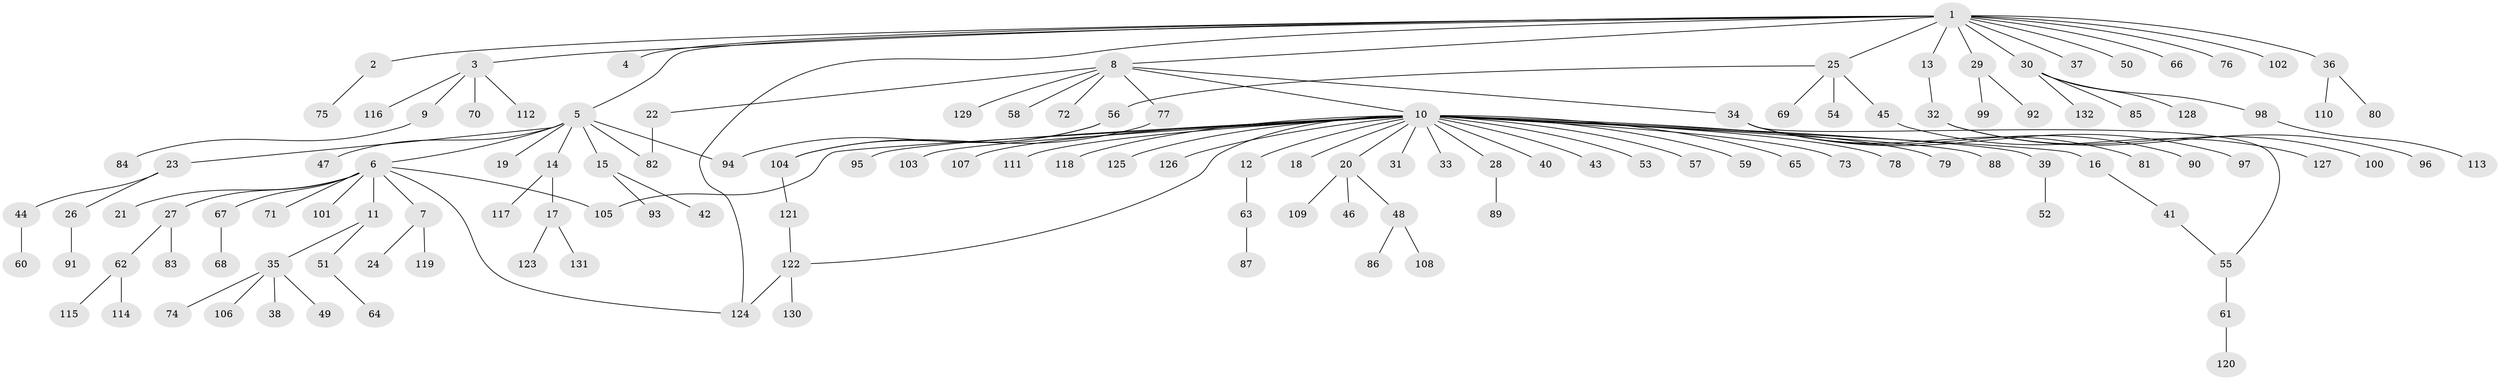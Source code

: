 // Generated by graph-tools (version 1.1) at 2025/35/03/09/25 02:35:25]
// undirected, 132 vertices, 139 edges
graph export_dot {
graph [start="1"]
  node [color=gray90,style=filled];
  1;
  2;
  3;
  4;
  5;
  6;
  7;
  8;
  9;
  10;
  11;
  12;
  13;
  14;
  15;
  16;
  17;
  18;
  19;
  20;
  21;
  22;
  23;
  24;
  25;
  26;
  27;
  28;
  29;
  30;
  31;
  32;
  33;
  34;
  35;
  36;
  37;
  38;
  39;
  40;
  41;
  42;
  43;
  44;
  45;
  46;
  47;
  48;
  49;
  50;
  51;
  52;
  53;
  54;
  55;
  56;
  57;
  58;
  59;
  60;
  61;
  62;
  63;
  64;
  65;
  66;
  67;
  68;
  69;
  70;
  71;
  72;
  73;
  74;
  75;
  76;
  77;
  78;
  79;
  80;
  81;
  82;
  83;
  84;
  85;
  86;
  87;
  88;
  89;
  90;
  91;
  92;
  93;
  94;
  95;
  96;
  97;
  98;
  99;
  100;
  101;
  102;
  103;
  104;
  105;
  106;
  107;
  108;
  109;
  110;
  111;
  112;
  113;
  114;
  115;
  116;
  117;
  118;
  119;
  120;
  121;
  122;
  123;
  124;
  125;
  126;
  127;
  128;
  129;
  130;
  131;
  132;
  1 -- 2;
  1 -- 3;
  1 -- 4;
  1 -- 5;
  1 -- 8;
  1 -- 13;
  1 -- 25;
  1 -- 29;
  1 -- 30;
  1 -- 36;
  1 -- 37;
  1 -- 50;
  1 -- 66;
  1 -- 76;
  1 -- 102;
  1 -- 124;
  2 -- 75;
  3 -- 9;
  3 -- 70;
  3 -- 112;
  3 -- 116;
  5 -- 6;
  5 -- 14;
  5 -- 15;
  5 -- 19;
  5 -- 23;
  5 -- 47;
  5 -- 82;
  5 -- 94;
  6 -- 7;
  6 -- 11;
  6 -- 21;
  6 -- 27;
  6 -- 67;
  6 -- 71;
  6 -- 101;
  6 -- 105;
  6 -- 124;
  7 -- 24;
  7 -- 119;
  8 -- 10;
  8 -- 22;
  8 -- 34;
  8 -- 58;
  8 -- 72;
  8 -- 77;
  8 -- 129;
  9 -- 84;
  10 -- 12;
  10 -- 16;
  10 -- 18;
  10 -- 20;
  10 -- 28;
  10 -- 31;
  10 -- 33;
  10 -- 39;
  10 -- 40;
  10 -- 43;
  10 -- 53;
  10 -- 57;
  10 -- 59;
  10 -- 65;
  10 -- 73;
  10 -- 78;
  10 -- 79;
  10 -- 88;
  10 -- 95;
  10 -- 103;
  10 -- 105;
  10 -- 107;
  10 -- 111;
  10 -- 118;
  10 -- 122;
  10 -- 125;
  10 -- 126;
  11 -- 35;
  11 -- 51;
  12 -- 63;
  13 -- 32;
  14 -- 17;
  14 -- 117;
  15 -- 42;
  15 -- 93;
  16 -- 41;
  17 -- 123;
  17 -- 131;
  20 -- 46;
  20 -- 48;
  20 -- 109;
  22 -- 82;
  23 -- 26;
  23 -- 44;
  25 -- 45;
  25 -- 54;
  25 -- 56;
  25 -- 69;
  26 -- 91;
  27 -- 62;
  27 -- 83;
  28 -- 89;
  29 -- 92;
  29 -- 99;
  30 -- 85;
  30 -- 98;
  30 -- 128;
  30 -- 132;
  32 -- 96;
  32 -- 100;
  34 -- 55;
  34 -- 81;
  34 -- 90;
  34 -- 97;
  35 -- 38;
  35 -- 49;
  35 -- 74;
  35 -- 106;
  36 -- 80;
  36 -- 110;
  39 -- 52;
  41 -- 55;
  44 -- 60;
  45 -- 127;
  48 -- 86;
  48 -- 108;
  51 -- 64;
  55 -- 61;
  56 -- 94;
  56 -- 104;
  61 -- 120;
  62 -- 114;
  62 -- 115;
  63 -- 87;
  67 -- 68;
  77 -- 104;
  98 -- 113;
  104 -- 121;
  121 -- 122;
  122 -- 124;
  122 -- 130;
}
